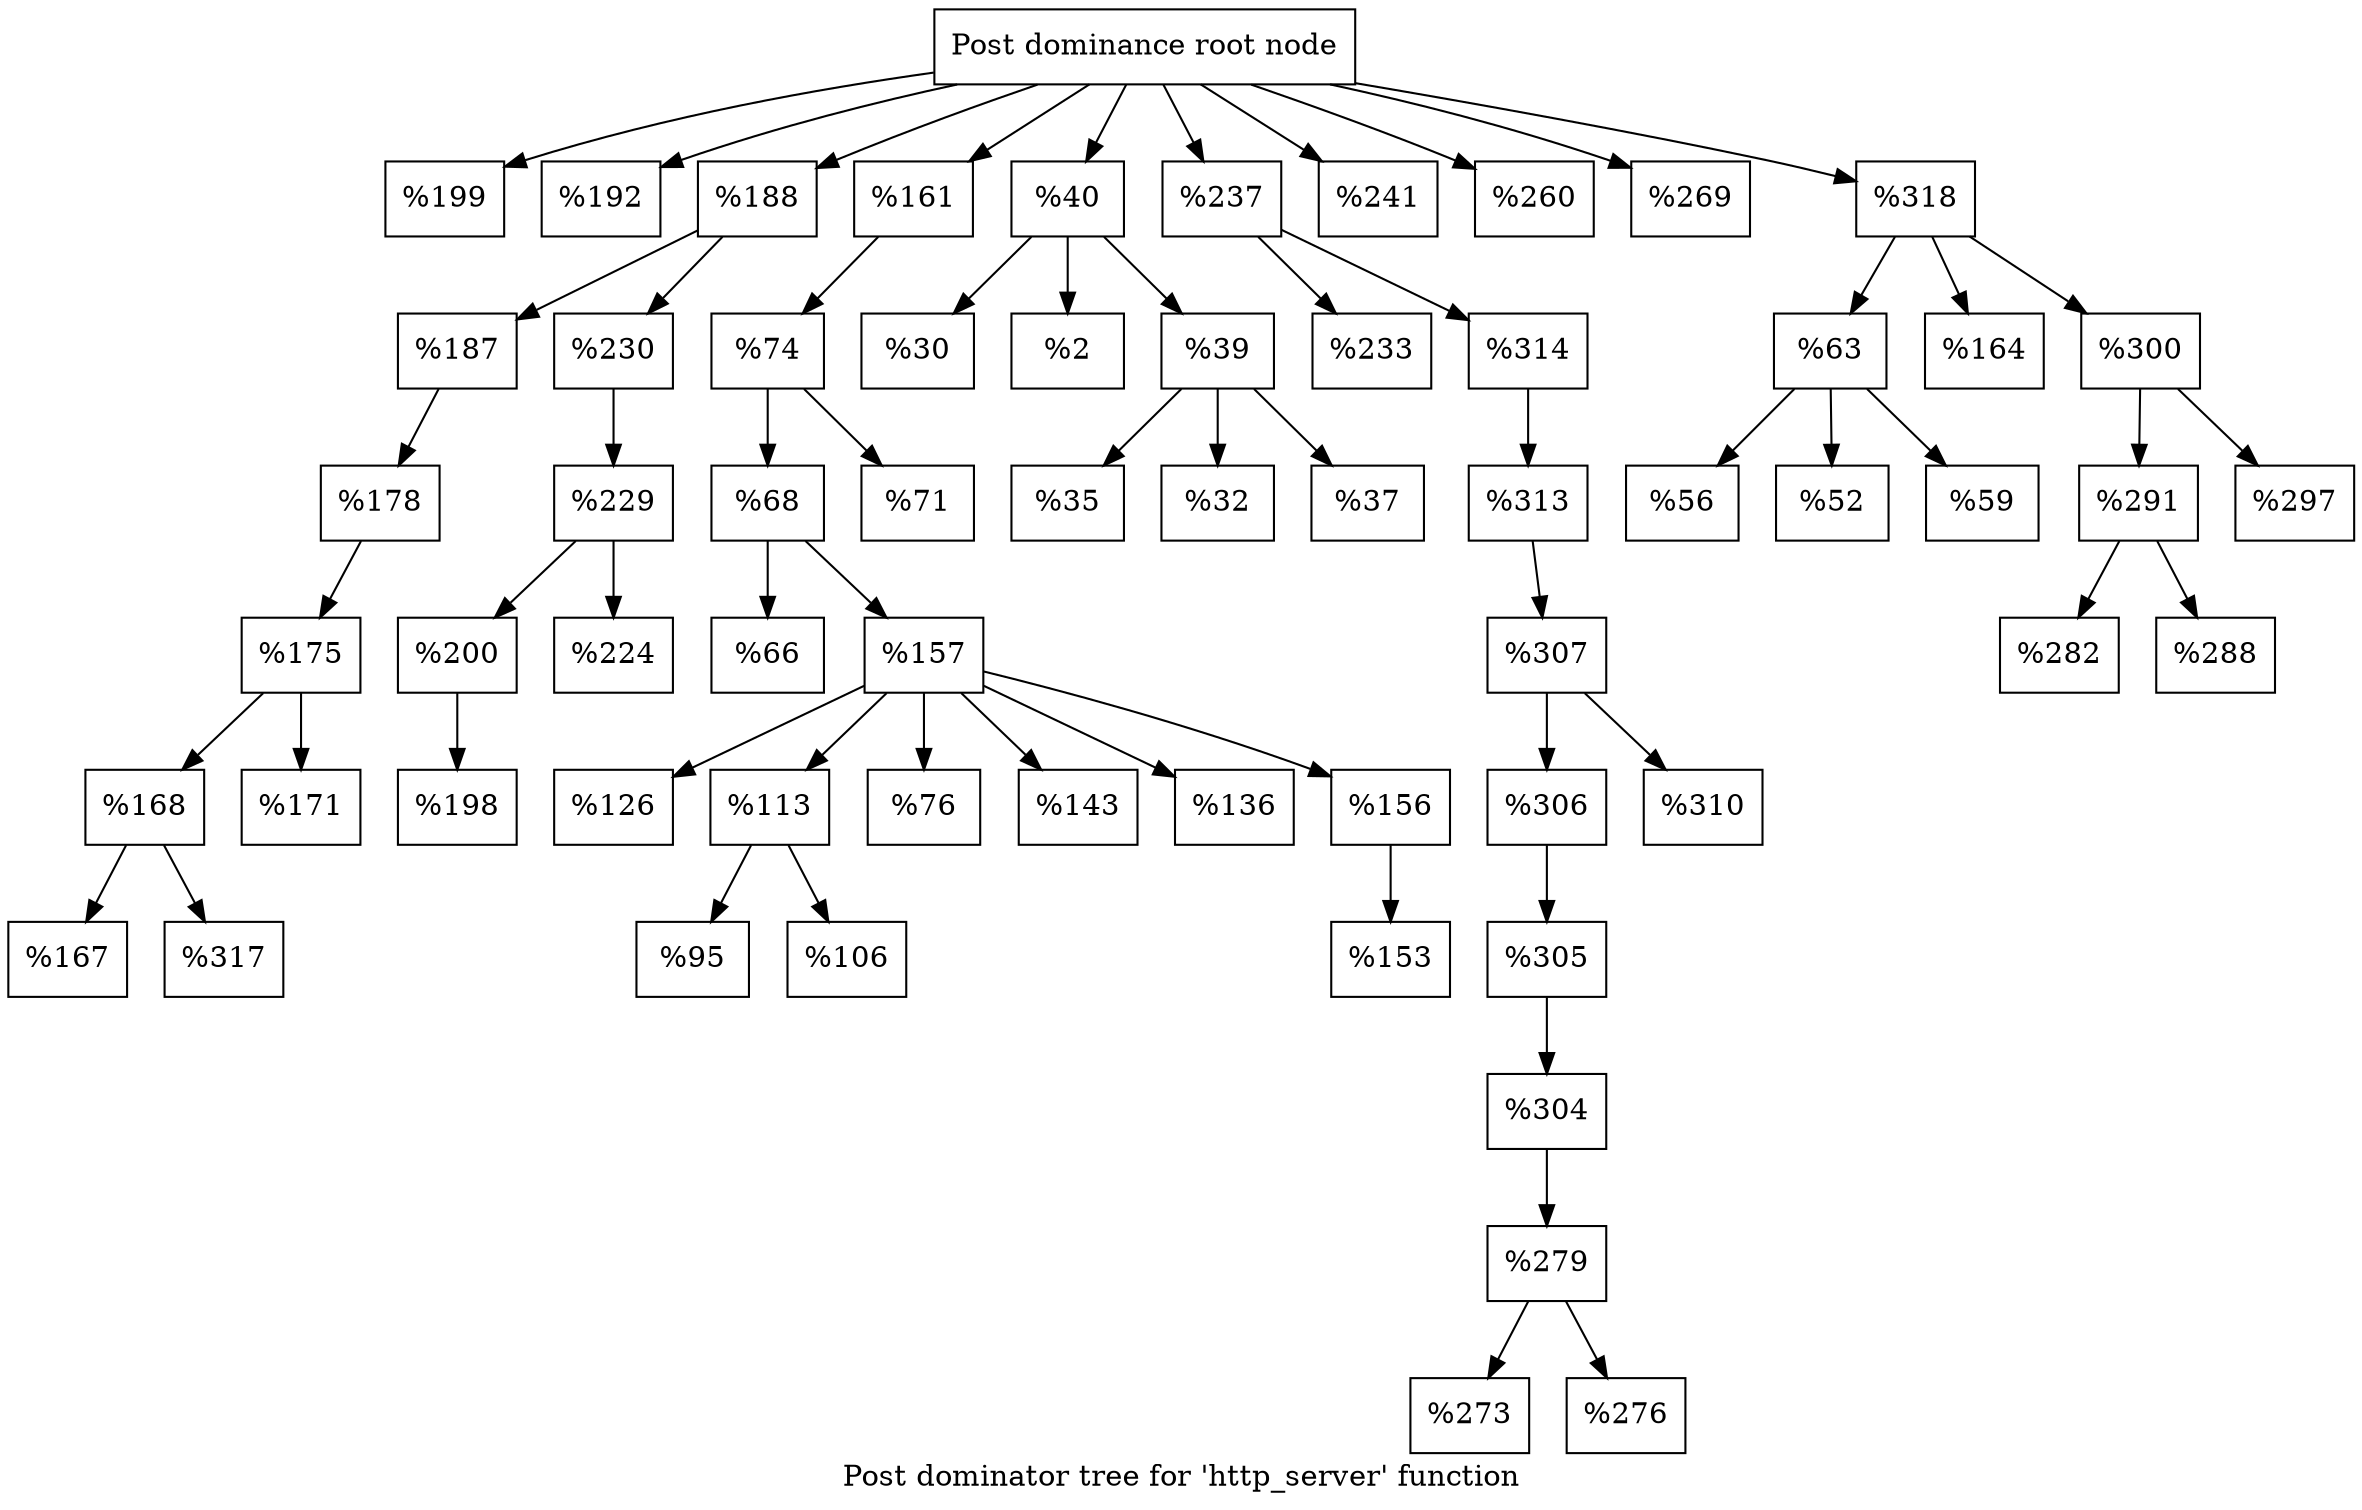 digraph "Post dominator tree for 'http_server' function" {
	label="Post dominator tree for 'http_server' function";

	Node0x98f890 [shape=record,label="{Post dominance root node}"];
	Node0x98f890 -> Node0x9957e0;
	Node0x98f890 -> Node0x9f3fe0;
	Node0x98f890 -> Node0x97cd30;
	Node0x98f890 -> Node0x9c4de0;
	Node0x98f890 -> Node0x98e4f0;
	Node0x98f890 -> Node0x996350;
	Node0x98f890 -> Node0x9f2480;
	Node0x98f890 -> Node0x9beb10;
	Node0x98f890 -> Node0x9f5540;
	Node0x98f890 -> Node0x9686a0;
	Node0x9957e0 [shape=record,label="{%199}"];
	Node0x9f3fe0 [shape=record,label="{%192}"];
	Node0x97cd30 [shape=record,label="{%188}"];
	Node0x97cd30 -> Node0x961010;
	Node0x97cd30 -> Node0x983090;
	Node0x961010 [shape=record,label="{%187}"];
	Node0x961010 -> Node0x9f5d50;
	Node0x9f5d50 [shape=record,label="{%178}"];
	Node0x9f5d50 -> Node0x966170;
	Node0x966170 [shape=record,label="{%175}"];
	Node0x966170 -> Node0x9c36e0;
	Node0x966170 -> Node0x9ed9a0;
	Node0x9c36e0 [shape=record,label="{%168}"];
	Node0x9c36e0 -> Node0x979910;
	Node0x9c36e0 -> Node0x9783c0;
	Node0x979910 [shape=record,label="{%167}"];
	Node0x9783c0 [shape=record,label="{%317}"];
	Node0x9ed9a0 [shape=record,label="{%171}"];
	Node0x983090 [shape=record,label="{%230}"];
	Node0x983090 -> Node0x9673e0;
	Node0x9673e0 [shape=record,label="{%229}"];
	Node0x9673e0 -> Node0x9edea0;
	Node0x9673e0 -> Node0x9ca910;
	Node0x9edea0 [shape=record,label="{%200}"];
	Node0x9edea0 -> Node0x982f40;
	Node0x982f40 [shape=record,label="{%198}"];
	Node0x9ca910 [shape=record,label="{%224}"];
	Node0x9c4de0 [shape=record,label="{%161}"];
	Node0x9c4de0 -> Node0x9a4a20;
	Node0x9a4a20 [shape=record,label="{%74}"];
	Node0x9a4a20 -> Node0x9fd5f0;
	Node0x9a4a20 -> Node0x9b5f80;
	Node0x9fd5f0 [shape=record,label="{%68}"];
	Node0x9fd5f0 -> Node0x9f4d40;
	Node0x9fd5f0 -> Node0x9b21b0;
	Node0x9f4d40 [shape=record,label="{%66}"];
	Node0x9b21b0 [shape=record,label="{%157}"];
	Node0x9b21b0 -> Node0x976c00;
	Node0x9b21b0 -> Node0x98dc40;
	Node0x9b21b0 -> Node0x953360;
	Node0x9b21b0 -> Node0x9a28a0;
	Node0x9b21b0 -> Node0x99f210;
	Node0x9b21b0 -> Node0x994360;
	Node0x976c00 [shape=record,label="{%126}"];
	Node0x98dc40 [shape=record,label="{%113}"];
	Node0x98dc40 -> Node0x9ac040;
	Node0x98dc40 -> Node0x9b8540;
	Node0x9ac040 [shape=record,label="{%95}"];
	Node0x9b8540 [shape=record,label="{%106}"];
	Node0x953360 [shape=record,label="{%76}"];
	Node0x9a28a0 [shape=record,label="{%143}"];
	Node0x99f210 [shape=record,label="{%136}"];
	Node0x994360 [shape=record,label="{%156}"];
	Node0x994360 -> Node0x98c970;
	Node0x98c970 [shape=record,label="{%153}"];
	Node0x9b5f80 [shape=record,label="{%71}"];
	Node0x98e4f0 [shape=record,label="{%40}"];
	Node0x98e4f0 -> Node0x8f6490;
	Node0x98e4f0 -> Node0x986720;
	Node0x98e4f0 -> Node0x98e9a0;
	Node0x8f6490 [shape=record,label="{%30}"];
	Node0x986720 [shape=record,label="{%2}"];
	Node0x98e9a0 [shape=record,label="{%39}"];
	Node0x98e9a0 -> Node0x9be5d0;
	Node0x98e9a0 -> Node0x968a00;
	Node0x98e9a0 -> Node0x9f5810;
	Node0x9be5d0 [shape=record,label="{%35}"];
	Node0x968a00 [shape=record,label="{%32}"];
	Node0x9f5810 [shape=record,label="{%37}"];
	Node0x996350 [shape=record,label="{%237}"];
	Node0x996350 -> Node0x9fa900;
	Node0x996350 -> Node0x995000;
	Node0x9fa900 [shape=record,label="{%233}"];
	Node0x995000 [shape=record,label="{%314}"];
	Node0x995000 -> Node0x9985e0;
	Node0x9985e0 [shape=record,label="{%313}"];
	Node0x9985e0 -> Node0x98cb80;
	Node0x98cb80 [shape=record,label="{%307}"];
	Node0x98cb80 -> Node0x95e800;
	Node0x98cb80 -> Node0x9e6580;
	Node0x95e800 [shape=record,label="{%306}"];
	Node0x95e800 -> Node0x9f72e0;
	Node0x9f72e0 [shape=record,label="{%305}"];
	Node0x9f72e0 -> Node0x9602d0;
	Node0x9602d0 [shape=record,label="{%304}"];
	Node0x9602d0 -> Node0x9b8230;
	Node0x9b8230 [shape=record,label="{%279}"];
	Node0x9b8230 -> Node0x964930;
	Node0x9b8230 -> Node0x966780;
	Node0x964930 [shape=record,label="{%273}"];
	Node0x966780 [shape=record,label="{%276}"];
	Node0x9e6580 [shape=record,label="{%310}"];
	Node0x9f2480 [shape=record,label="{%241}"];
	Node0x9beb10 [shape=record,label="{%260}"];
	Node0x9f5540 [shape=record,label="{%269}"];
	Node0x9686a0 [shape=record,label="{%318}"];
	Node0x9686a0 -> Node0x9b4360;
	Node0x9686a0 -> Node0x9fe710;
	Node0x9686a0 -> Node0x967730;
	Node0x9b4360 [shape=record,label="{%63}"];
	Node0x9b4360 -> Node0x94a9f0;
	Node0x9b4360 -> Node0x991e10;
	Node0x9b4360 -> Node0x94a580;
	Node0x94a9f0 [shape=record,label="{%56}"];
	Node0x991e10 [shape=record,label="{%52}"];
	Node0x94a580 [shape=record,label="{%59}"];
	Node0x9fe710 [shape=record,label="{%164}"];
	Node0x967730 [shape=record,label="{%300}"];
	Node0x967730 -> Node0x96dda0;
	Node0x967730 -> Node0x9b33e0;
	Node0x96dda0 [shape=record,label="{%291}"];
	Node0x96dda0 -> Node0x9b7d90;
	Node0x96dda0 -> Node0x9f44e0;
	Node0x9b7d90 [shape=record,label="{%282}"];
	Node0x9f44e0 [shape=record,label="{%288}"];
	Node0x9b33e0 [shape=record,label="{%297}"];
}
